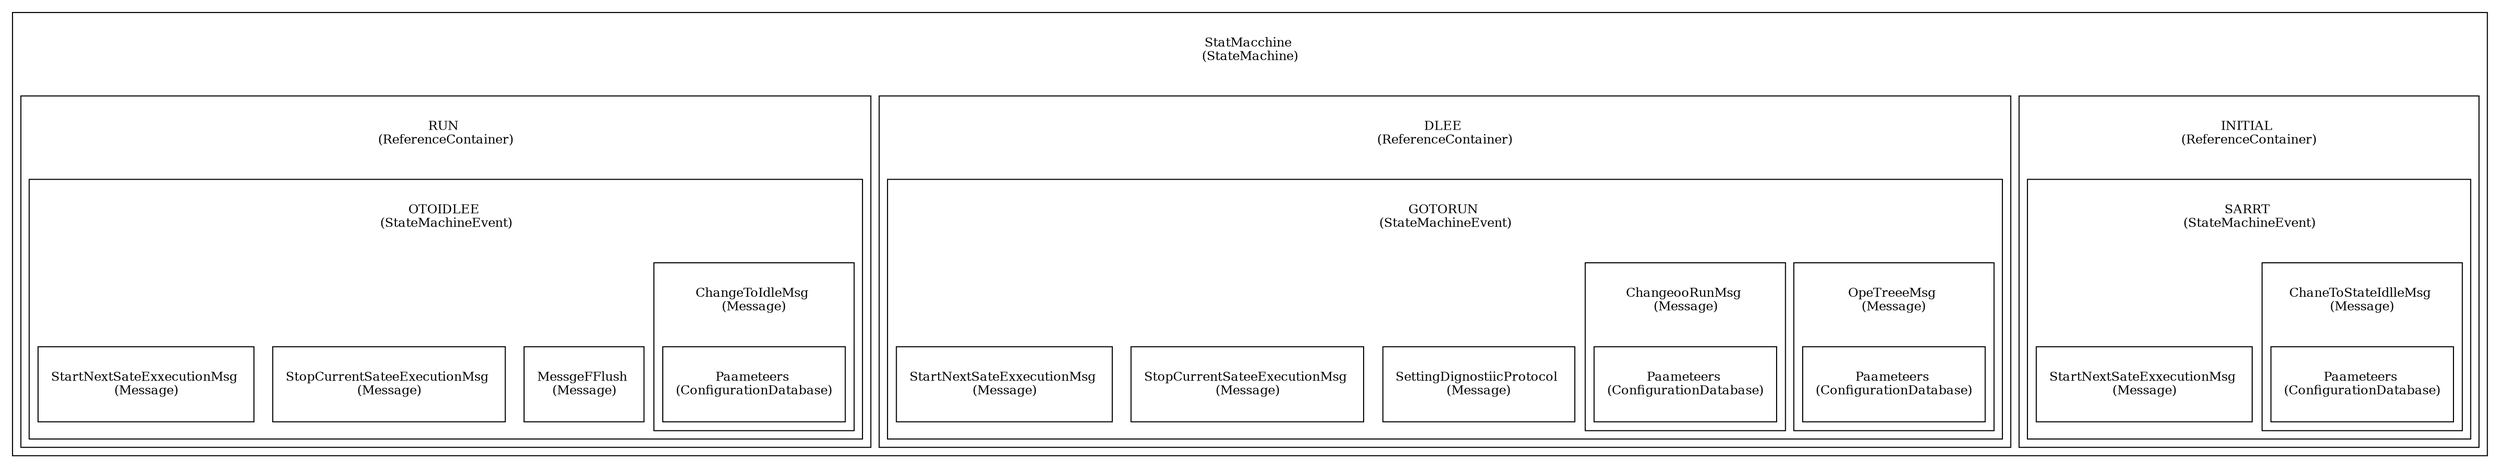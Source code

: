 digraph G {
bgcolor=white
subgraph cluster_StatMacchine {
label=<<TABLE border="0" cellborder="0"><TR><TD width="60" height="60"><font point-size="12">StatMacchine <BR/>(StateMachine)</font></TD></TR></TABLE>>
subgraph cluster_StatMacchineINITIAL {
label=<<TABLE border="0" cellborder="0"><TR><TD width="60" height="60"><font point-size="12">INITIAL <BR/>(ReferenceContainer)</font></TD></TR></TABLE>>
subgraph cluster_StatMacchineINITIALSARRT {
label=<<TABLE border="0" cellborder="0"><TR><TD width="60" height="60"><font point-size="12">SARRT <BR/>(StateMachineEvent)</font></TD></TR></TABLE>>
subgraph cluster_StatMacchineINITIALSARRTChaneToStateIdlleMsg {
label=<<TABLE border="0" cellborder="0"><TR><TD width="60" height="60"><font point-size="12">ChaneToStateIdlleMsg <BR/>(Message)</font></TD></TR></TABLE>>
StatMacchineINITIALSARRTChaneToStateIdlleMsgPaameteers [shape=record, style=filled, fillcolor=white, color=black,label=<<TABLE border="0" cellborder="0"><TR><TD width="60" height="60"><font point-size="12">Paameteers <BR/>(ConfigurationDatabase)</font></TD></TR></TABLE>>]
}
StatMacchineINITIALSARRTStartNextSateExxecutionMsg [shape=record, style=filled, fillcolor=white, color=black,label=<<TABLE border="0" cellborder="0"><TR><TD width="60" height="60"><font point-size="12">StartNextSateExxecutionMsg <BR/>(Message)</font></TD></TR></TABLE>>]
}
}
subgraph cluster_StatMacchineDLEE {
label=<<TABLE border="0" cellborder="0"><TR><TD width="60" height="60"><font point-size="12">DLEE <BR/>(ReferenceContainer)</font></TD></TR></TABLE>>
subgraph cluster_StatMacchineDLEEGOTORUN {
label=<<TABLE border="0" cellborder="0"><TR><TD width="60" height="60"><font point-size="12">GOTORUN <BR/>(StateMachineEvent)</font></TD></TR></TABLE>>
subgraph cluster_StatMacchineDLEEGOTORUNOpeTreeeMsg {
label=<<TABLE border="0" cellborder="0"><TR><TD width="60" height="60"><font point-size="12">OpeTreeeMsg <BR/>(Message)</font></TD></TR></TABLE>>
StatMacchineDLEEGOTORUNOpeTreeeMsgPaameteers [shape=record, style=filled, fillcolor=white, color=black,label=<<TABLE border="0" cellborder="0"><TR><TD width="60" height="60"><font point-size="12">Paameteers <BR/>(ConfigurationDatabase)</font></TD></TR></TABLE>>]
}
StatMacchineDLEEGOTORUNSettingDignostiicProtocol [shape=record, style=filled, fillcolor=white, color=black,label=<<TABLE border="0" cellborder="0"><TR><TD width="60" height="60"><font point-size="12">SettingDignostiicProtocol <BR/>(Message)</font></TD></TR></TABLE>>]
subgraph cluster_StatMacchineDLEEGOTORUNChangeooRunMsg {
label=<<TABLE border="0" cellborder="0"><TR><TD width="60" height="60"><font point-size="12">ChangeooRunMsg <BR/>(Message)</font></TD></TR></TABLE>>
StatMacchineDLEEGOTORUNChangeooRunMsgPaameteers [shape=record, style=filled, fillcolor=white, color=black,label=<<TABLE border="0" cellborder="0"><TR><TD width="60" height="60"><font point-size="12">Paameteers <BR/>(ConfigurationDatabase)</font></TD></TR></TABLE>>]
}
StatMacchineDLEEGOTORUNStopCurrentSateeExecutionMsg [shape=record, style=filled, fillcolor=white, color=black,label=<<TABLE border="0" cellborder="0"><TR><TD width="60" height="60"><font point-size="12">StopCurrentSateeExecutionMsg <BR/>(Message)</font></TD></TR></TABLE>>]
StatMacchineDLEEGOTORUNStartNextSateExxecutionMsg [shape=record, style=filled, fillcolor=white, color=black,label=<<TABLE border="0" cellborder="0"><TR><TD width="60" height="60"><font point-size="12">StartNextSateExxecutionMsg <BR/>(Message)</font></TD></TR></TABLE>>]
}
}
subgraph cluster_StatMacchineRUN {
label=<<TABLE border="0" cellborder="0"><TR><TD width="60" height="60"><font point-size="12">RUN <BR/>(ReferenceContainer)</font></TD></TR></TABLE>>
subgraph cluster_StatMacchineRUNOTOIDLEE {
label=<<TABLE border="0" cellborder="0"><TR><TD width="60" height="60"><font point-size="12">OTOIDLEE <BR/>(StateMachineEvent)</font></TD></TR></TABLE>>
StatMacchineRUNOTOIDLEEMessgeFFlush [shape=record, style=filled, fillcolor=white, color=black,label=<<TABLE border="0" cellborder="0"><TR><TD width="60" height="60"><font point-size="12">MessgeFFlush <BR/>(Message)</font></TD></TR></TABLE>>]
subgraph cluster_StatMacchineRUNOTOIDLEEChangeToIdleMsg {
label=<<TABLE border="0" cellborder="0"><TR><TD width="60" height="60"><font point-size="12">ChangeToIdleMsg <BR/>(Message)</font></TD></TR></TABLE>>
StatMacchineRUNOTOIDLEEChangeToIdleMsgPaameteers [shape=record, style=filled, fillcolor=white, color=black,label=<<TABLE border="0" cellborder="0"><TR><TD width="60" height="60"><font point-size="12">Paameteers <BR/>(ConfigurationDatabase)</font></TD></TR></TABLE>>]
}
StatMacchineRUNOTOIDLEEStopCurrentSateeExecutionMsg [shape=record, style=filled, fillcolor=white, color=black,label=<<TABLE border="0" cellborder="0"><TR><TD width="60" height="60"><font point-size="12">StopCurrentSateeExecutionMsg <BR/>(Message)</font></TD></TR></TABLE>>]
StatMacchineRUNOTOIDLEEStartNextSateExxecutionMsg [shape=record, style=filled, fillcolor=white, color=black,label=<<TABLE border="0" cellborder="0"><TR><TD width="60" height="60"><font point-size="12">StartNextSateExxecutionMsg <BR/>(Message)</font></TD></TR></TABLE>>]
}
}
}
}
